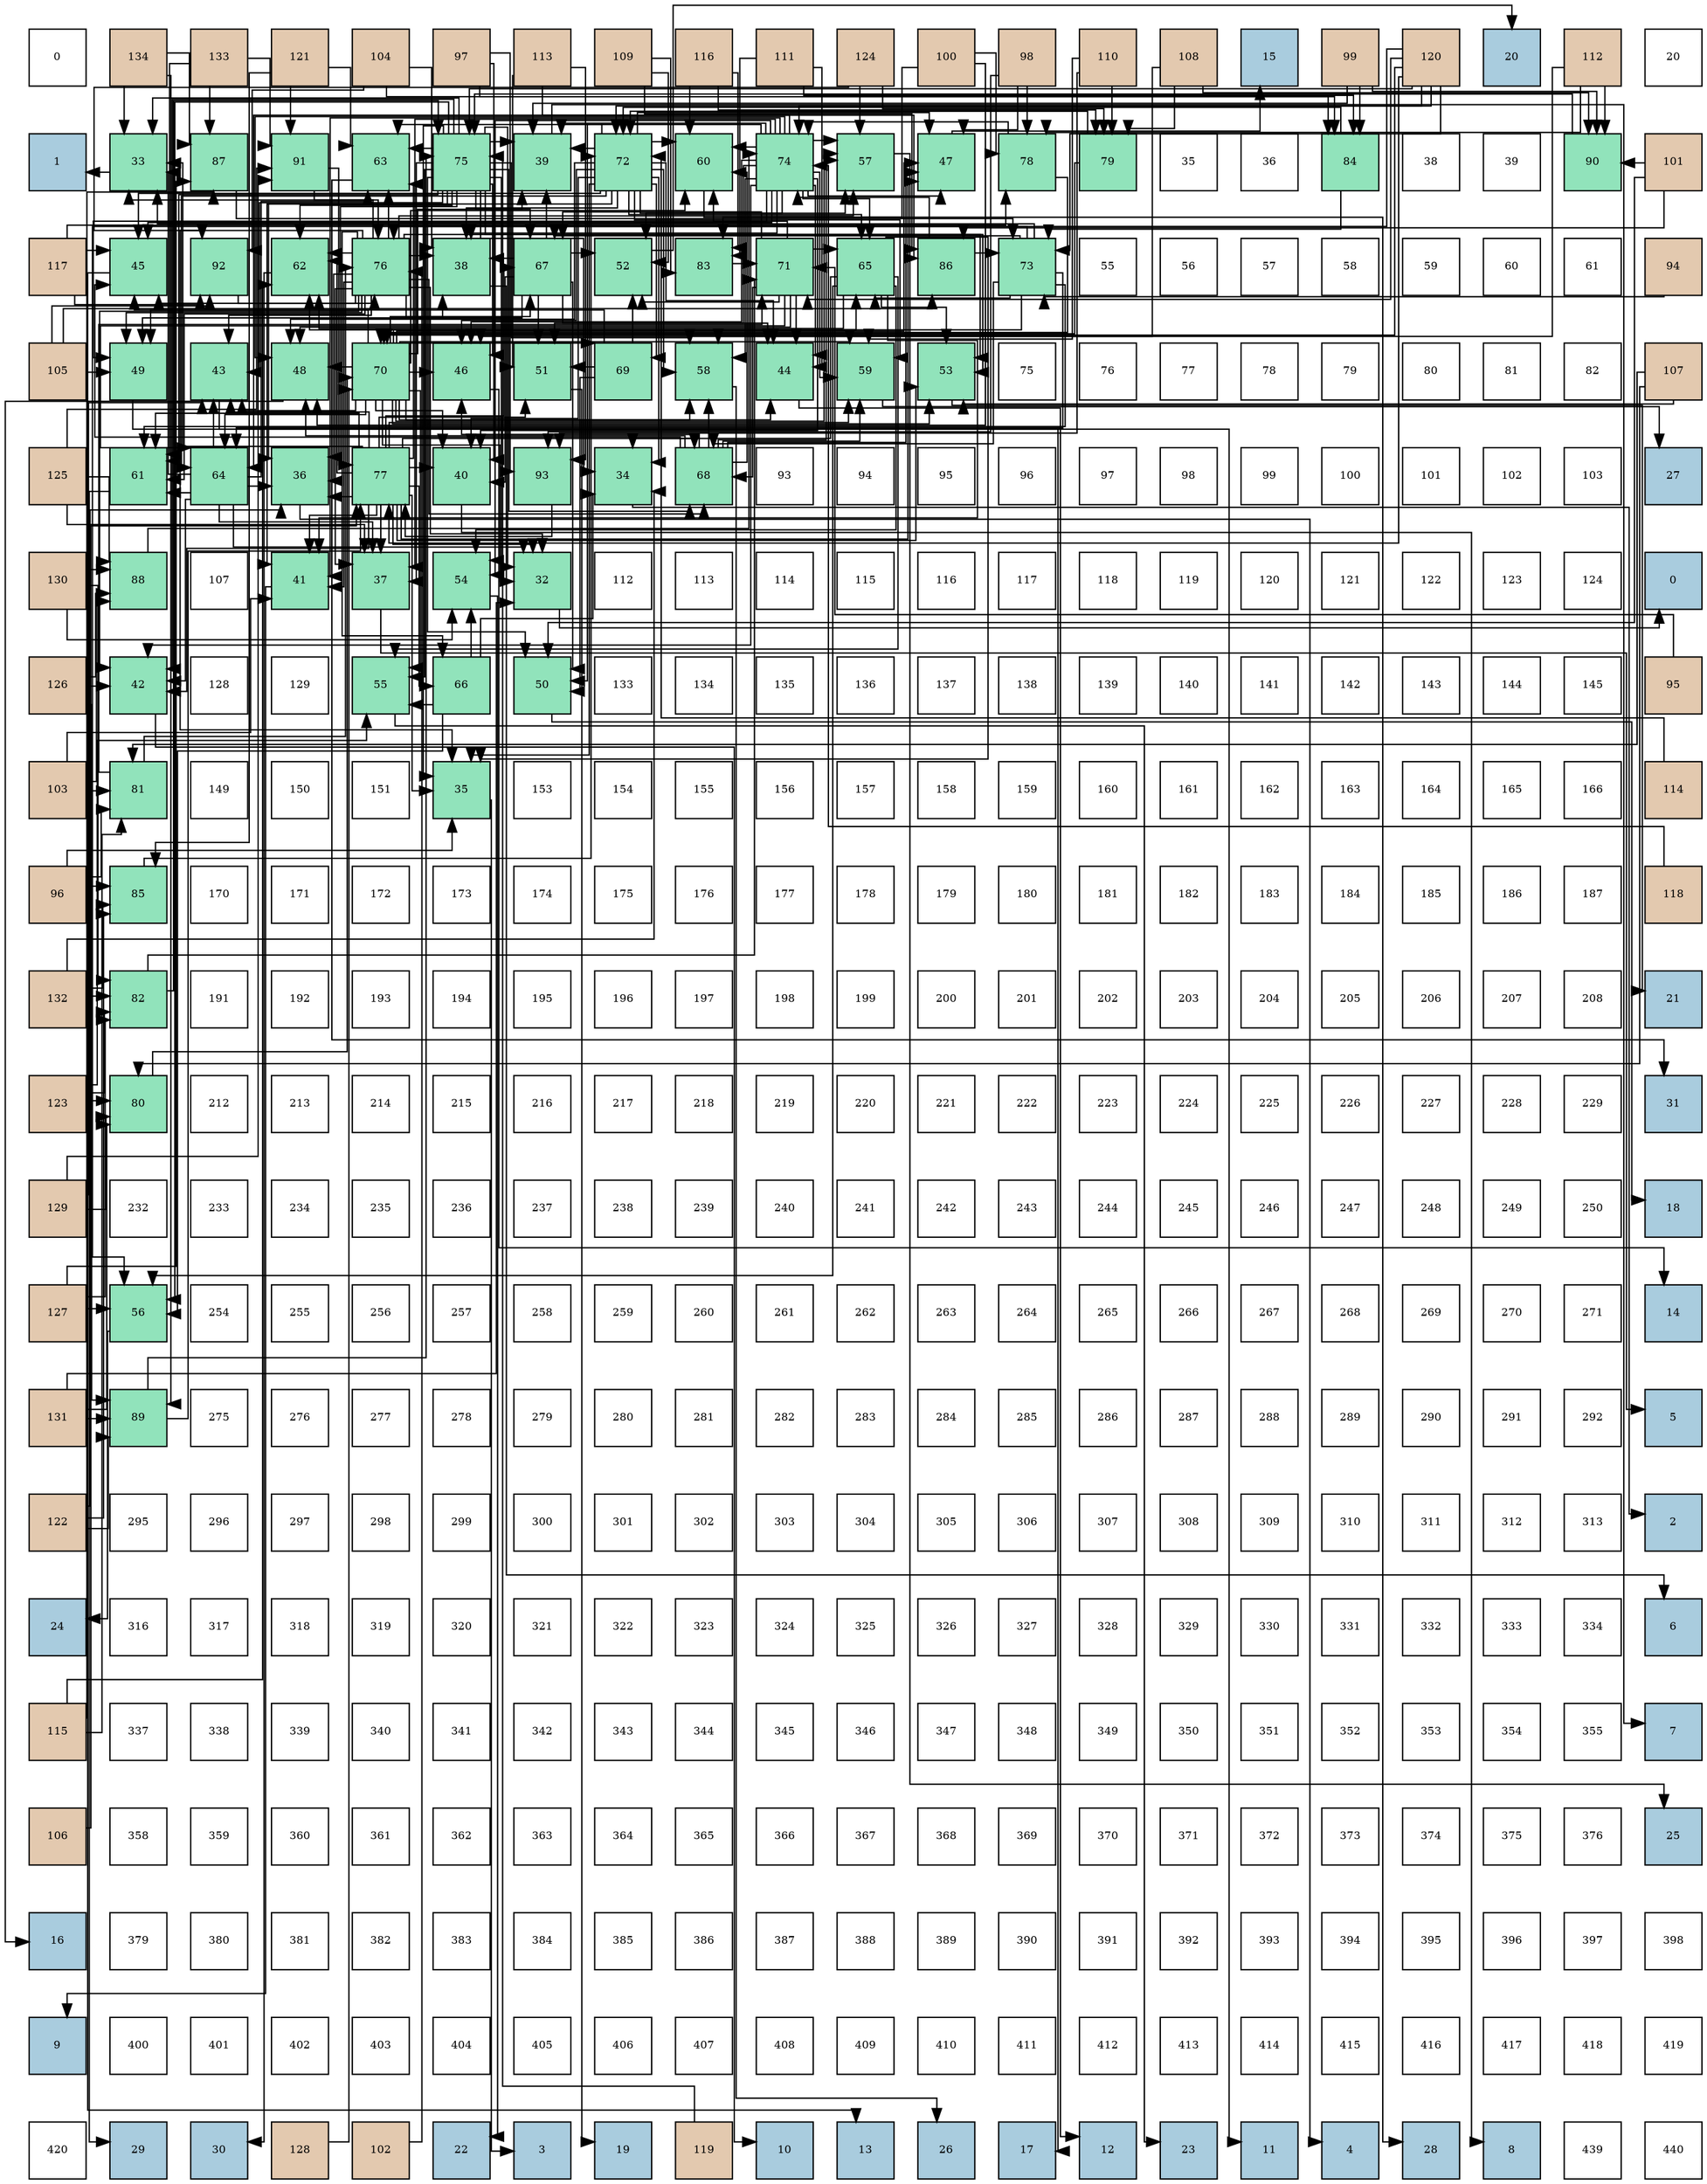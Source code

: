 digraph layout{
 rankdir=TB;
 splines=ortho;
 node [style=filled shape=square fixedsize=true width=0.6];
0[label="0", fontsize=8, fillcolor="#ffffff"];
1[label="134", fontsize=8, fillcolor="#e3c9af"];
2[label="133", fontsize=8, fillcolor="#e3c9af"];
3[label="121", fontsize=8, fillcolor="#e3c9af"];
4[label="104", fontsize=8, fillcolor="#e3c9af"];
5[label="97", fontsize=8, fillcolor="#e3c9af"];
6[label="113", fontsize=8, fillcolor="#e3c9af"];
7[label="109", fontsize=8, fillcolor="#e3c9af"];
8[label="116", fontsize=8, fillcolor="#e3c9af"];
9[label="111", fontsize=8, fillcolor="#e3c9af"];
10[label="124", fontsize=8, fillcolor="#e3c9af"];
11[label="100", fontsize=8, fillcolor="#e3c9af"];
12[label="98", fontsize=8, fillcolor="#e3c9af"];
13[label="110", fontsize=8, fillcolor="#e3c9af"];
14[label="108", fontsize=8, fillcolor="#e3c9af"];
15[label="15", fontsize=8, fillcolor="#a9ccde"];
16[label="99", fontsize=8, fillcolor="#e3c9af"];
17[label="120", fontsize=8, fillcolor="#e3c9af"];
18[label="20", fontsize=8, fillcolor="#a9ccde"];
19[label="112", fontsize=8, fillcolor="#e3c9af"];
20[label="20", fontsize=8, fillcolor="#ffffff"];
21[label="1", fontsize=8, fillcolor="#a9ccde"];
22[label="33", fontsize=8, fillcolor="#91e3bb"];
23[label="87", fontsize=8, fillcolor="#91e3bb"];
24[label="91", fontsize=8, fillcolor="#91e3bb"];
25[label="63", fontsize=8, fillcolor="#91e3bb"];
26[label="75", fontsize=8, fillcolor="#91e3bb"];
27[label="39", fontsize=8, fillcolor="#91e3bb"];
28[label="72", fontsize=8, fillcolor="#91e3bb"];
29[label="60", fontsize=8, fillcolor="#91e3bb"];
30[label="74", fontsize=8, fillcolor="#91e3bb"];
31[label="57", fontsize=8, fillcolor="#91e3bb"];
32[label="47", fontsize=8, fillcolor="#91e3bb"];
33[label="78", fontsize=8, fillcolor="#91e3bb"];
34[label="79", fontsize=8, fillcolor="#91e3bb"];
35[label="35", fontsize=8, fillcolor="#ffffff"];
36[label="36", fontsize=8, fillcolor="#ffffff"];
37[label="84", fontsize=8, fillcolor="#91e3bb"];
38[label="38", fontsize=8, fillcolor="#ffffff"];
39[label="39", fontsize=8, fillcolor="#ffffff"];
40[label="90", fontsize=8, fillcolor="#91e3bb"];
41[label="101", fontsize=8, fillcolor="#e3c9af"];
42[label="117", fontsize=8, fillcolor="#e3c9af"];
43[label="45", fontsize=8, fillcolor="#91e3bb"];
44[label="92", fontsize=8, fillcolor="#91e3bb"];
45[label="62", fontsize=8, fillcolor="#91e3bb"];
46[label="76", fontsize=8, fillcolor="#91e3bb"];
47[label="38", fontsize=8, fillcolor="#91e3bb"];
48[label="67", fontsize=8, fillcolor="#91e3bb"];
49[label="52", fontsize=8, fillcolor="#91e3bb"];
50[label="83", fontsize=8, fillcolor="#91e3bb"];
51[label="71", fontsize=8, fillcolor="#91e3bb"];
52[label="65", fontsize=8, fillcolor="#91e3bb"];
53[label="86", fontsize=8, fillcolor="#91e3bb"];
54[label="73", fontsize=8, fillcolor="#91e3bb"];
55[label="55", fontsize=8, fillcolor="#ffffff"];
56[label="56", fontsize=8, fillcolor="#ffffff"];
57[label="57", fontsize=8, fillcolor="#ffffff"];
58[label="58", fontsize=8, fillcolor="#ffffff"];
59[label="59", fontsize=8, fillcolor="#ffffff"];
60[label="60", fontsize=8, fillcolor="#ffffff"];
61[label="61", fontsize=8, fillcolor="#ffffff"];
62[label="94", fontsize=8, fillcolor="#e3c9af"];
63[label="105", fontsize=8, fillcolor="#e3c9af"];
64[label="49", fontsize=8, fillcolor="#91e3bb"];
65[label="43", fontsize=8, fillcolor="#91e3bb"];
66[label="48", fontsize=8, fillcolor="#91e3bb"];
67[label="70", fontsize=8, fillcolor="#91e3bb"];
68[label="46", fontsize=8, fillcolor="#91e3bb"];
69[label="51", fontsize=8, fillcolor="#91e3bb"];
70[label="69", fontsize=8, fillcolor="#91e3bb"];
71[label="58", fontsize=8, fillcolor="#91e3bb"];
72[label="44", fontsize=8, fillcolor="#91e3bb"];
73[label="59", fontsize=8, fillcolor="#91e3bb"];
74[label="53", fontsize=8, fillcolor="#91e3bb"];
75[label="75", fontsize=8, fillcolor="#ffffff"];
76[label="76", fontsize=8, fillcolor="#ffffff"];
77[label="77", fontsize=8, fillcolor="#ffffff"];
78[label="78", fontsize=8, fillcolor="#ffffff"];
79[label="79", fontsize=8, fillcolor="#ffffff"];
80[label="80", fontsize=8, fillcolor="#ffffff"];
81[label="81", fontsize=8, fillcolor="#ffffff"];
82[label="82", fontsize=8, fillcolor="#ffffff"];
83[label="107", fontsize=8, fillcolor="#e3c9af"];
84[label="125", fontsize=8, fillcolor="#e3c9af"];
85[label="61", fontsize=8, fillcolor="#91e3bb"];
86[label="64", fontsize=8, fillcolor="#91e3bb"];
87[label="36", fontsize=8, fillcolor="#91e3bb"];
88[label="77", fontsize=8, fillcolor="#91e3bb"];
89[label="40", fontsize=8, fillcolor="#91e3bb"];
90[label="93", fontsize=8, fillcolor="#91e3bb"];
91[label="34", fontsize=8, fillcolor="#91e3bb"];
92[label="68", fontsize=8, fillcolor="#91e3bb"];
93[label="93", fontsize=8, fillcolor="#ffffff"];
94[label="94", fontsize=8, fillcolor="#ffffff"];
95[label="95", fontsize=8, fillcolor="#ffffff"];
96[label="96", fontsize=8, fillcolor="#ffffff"];
97[label="97", fontsize=8, fillcolor="#ffffff"];
98[label="98", fontsize=8, fillcolor="#ffffff"];
99[label="99", fontsize=8, fillcolor="#ffffff"];
100[label="100", fontsize=8, fillcolor="#ffffff"];
101[label="101", fontsize=8, fillcolor="#ffffff"];
102[label="102", fontsize=8, fillcolor="#ffffff"];
103[label="103", fontsize=8, fillcolor="#ffffff"];
104[label="27", fontsize=8, fillcolor="#a9ccde"];
105[label="130", fontsize=8, fillcolor="#e3c9af"];
106[label="88", fontsize=8, fillcolor="#91e3bb"];
107[label="107", fontsize=8, fillcolor="#ffffff"];
108[label="41", fontsize=8, fillcolor="#91e3bb"];
109[label="37", fontsize=8, fillcolor="#91e3bb"];
110[label="54", fontsize=8, fillcolor="#91e3bb"];
111[label="32", fontsize=8, fillcolor="#91e3bb"];
112[label="112", fontsize=8, fillcolor="#ffffff"];
113[label="113", fontsize=8, fillcolor="#ffffff"];
114[label="114", fontsize=8, fillcolor="#ffffff"];
115[label="115", fontsize=8, fillcolor="#ffffff"];
116[label="116", fontsize=8, fillcolor="#ffffff"];
117[label="117", fontsize=8, fillcolor="#ffffff"];
118[label="118", fontsize=8, fillcolor="#ffffff"];
119[label="119", fontsize=8, fillcolor="#ffffff"];
120[label="120", fontsize=8, fillcolor="#ffffff"];
121[label="121", fontsize=8, fillcolor="#ffffff"];
122[label="122", fontsize=8, fillcolor="#ffffff"];
123[label="123", fontsize=8, fillcolor="#ffffff"];
124[label="124", fontsize=8, fillcolor="#ffffff"];
125[label="0", fontsize=8, fillcolor="#a9ccde"];
126[label="126", fontsize=8, fillcolor="#e3c9af"];
127[label="42", fontsize=8, fillcolor="#91e3bb"];
128[label="128", fontsize=8, fillcolor="#ffffff"];
129[label="129", fontsize=8, fillcolor="#ffffff"];
130[label="55", fontsize=8, fillcolor="#91e3bb"];
131[label="66", fontsize=8, fillcolor="#91e3bb"];
132[label="50", fontsize=8, fillcolor="#91e3bb"];
133[label="133", fontsize=8, fillcolor="#ffffff"];
134[label="134", fontsize=8, fillcolor="#ffffff"];
135[label="135", fontsize=8, fillcolor="#ffffff"];
136[label="136", fontsize=8, fillcolor="#ffffff"];
137[label="137", fontsize=8, fillcolor="#ffffff"];
138[label="138", fontsize=8, fillcolor="#ffffff"];
139[label="139", fontsize=8, fillcolor="#ffffff"];
140[label="140", fontsize=8, fillcolor="#ffffff"];
141[label="141", fontsize=8, fillcolor="#ffffff"];
142[label="142", fontsize=8, fillcolor="#ffffff"];
143[label="143", fontsize=8, fillcolor="#ffffff"];
144[label="144", fontsize=8, fillcolor="#ffffff"];
145[label="145", fontsize=8, fillcolor="#ffffff"];
146[label="95", fontsize=8, fillcolor="#e3c9af"];
147[label="103", fontsize=8, fillcolor="#e3c9af"];
148[label="81", fontsize=8, fillcolor="#91e3bb"];
149[label="149", fontsize=8, fillcolor="#ffffff"];
150[label="150", fontsize=8, fillcolor="#ffffff"];
151[label="151", fontsize=8, fillcolor="#ffffff"];
152[label="35", fontsize=8, fillcolor="#91e3bb"];
153[label="153", fontsize=8, fillcolor="#ffffff"];
154[label="154", fontsize=8, fillcolor="#ffffff"];
155[label="155", fontsize=8, fillcolor="#ffffff"];
156[label="156", fontsize=8, fillcolor="#ffffff"];
157[label="157", fontsize=8, fillcolor="#ffffff"];
158[label="158", fontsize=8, fillcolor="#ffffff"];
159[label="159", fontsize=8, fillcolor="#ffffff"];
160[label="160", fontsize=8, fillcolor="#ffffff"];
161[label="161", fontsize=8, fillcolor="#ffffff"];
162[label="162", fontsize=8, fillcolor="#ffffff"];
163[label="163", fontsize=8, fillcolor="#ffffff"];
164[label="164", fontsize=8, fillcolor="#ffffff"];
165[label="165", fontsize=8, fillcolor="#ffffff"];
166[label="166", fontsize=8, fillcolor="#ffffff"];
167[label="114", fontsize=8, fillcolor="#e3c9af"];
168[label="96", fontsize=8, fillcolor="#e3c9af"];
169[label="85", fontsize=8, fillcolor="#91e3bb"];
170[label="170", fontsize=8, fillcolor="#ffffff"];
171[label="171", fontsize=8, fillcolor="#ffffff"];
172[label="172", fontsize=8, fillcolor="#ffffff"];
173[label="173", fontsize=8, fillcolor="#ffffff"];
174[label="174", fontsize=8, fillcolor="#ffffff"];
175[label="175", fontsize=8, fillcolor="#ffffff"];
176[label="176", fontsize=8, fillcolor="#ffffff"];
177[label="177", fontsize=8, fillcolor="#ffffff"];
178[label="178", fontsize=8, fillcolor="#ffffff"];
179[label="179", fontsize=8, fillcolor="#ffffff"];
180[label="180", fontsize=8, fillcolor="#ffffff"];
181[label="181", fontsize=8, fillcolor="#ffffff"];
182[label="182", fontsize=8, fillcolor="#ffffff"];
183[label="183", fontsize=8, fillcolor="#ffffff"];
184[label="184", fontsize=8, fillcolor="#ffffff"];
185[label="185", fontsize=8, fillcolor="#ffffff"];
186[label="186", fontsize=8, fillcolor="#ffffff"];
187[label="187", fontsize=8, fillcolor="#ffffff"];
188[label="118", fontsize=8, fillcolor="#e3c9af"];
189[label="132", fontsize=8, fillcolor="#e3c9af"];
190[label="82", fontsize=8, fillcolor="#91e3bb"];
191[label="191", fontsize=8, fillcolor="#ffffff"];
192[label="192", fontsize=8, fillcolor="#ffffff"];
193[label="193", fontsize=8, fillcolor="#ffffff"];
194[label="194", fontsize=8, fillcolor="#ffffff"];
195[label="195", fontsize=8, fillcolor="#ffffff"];
196[label="196", fontsize=8, fillcolor="#ffffff"];
197[label="197", fontsize=8, fillcolor="#ffffff"];
198[label="198", fontsize=8, fillcolor="#ffffff"];
199[label="199", fontsize=8, fillcolor="#ffffff"];
200[label="200", fontsize=8, fillcolor="#ffffff"];
201[label="201", fontsize=8, fillcolor="#ffffff"];
202[label="202", fontsize=8, fillcolor="#ffffff"];
203[label="203", fontsize=8, fillcolor="#ffffff"];
204[label="204", fontsize=8, fillcolor="#ffffff"];
205[label="205", fontsize=8, fillcolor="#ffffff"];
206[label="206", fontsize=8, fillcolor="#ffffff"];
207[label="207", fontsize=8, fillcolor="#ffffff"];
208[label="208", fontsize=8, fillcolor="#ffffff"];
209[label="21", fontsize=8, fillcolor="#a9ccde"];
210[label="123", fontsize=8, fillcolor="#e3c9af"];
211[label="80", fontsize=8, fillcolor="#91e3bb"];
212[label="212", fontsize=8, fillcolor="#ffffff"];
213[label="213", fontsize=8, fillcolor="#ffffff"];
214[label="214", fontsize=8, fillcolor="#ffffff"];
215[label="215", fontsize=8, fillcolor="#ffffff"];
216[label="216", fontsize=8, fillcolor="#ffffff"];
217[label="217", fontsize=8, fillcolor="#ffffff"];
218[label="218", fontsize=8, fillcolor="#ffffff"];
219[label="219", fontsize=8, fillcolor="#ffffff"];
220[label="220", fontsize=8, fillcolor="#ffffff"];
221[label="221", fontsize=8, fillcolor="#ffffff"];
222[label="222", fontsize=8, fillcolor="#ffffff"];
223[label="223", fontsize=8, fillcolor="#ffffff"];
224[label="224", fontsize=8, fillcolor="#ffffff"];
225[label="225", fontsize=8, fillcolor="#ffffff"];
226[label="226", fontsize=8, fillcolor="#ffffff"];
227[label="227", fontsize=8, fillcolor="#ffffff"];
228[label="228", fontsize=8, fillcolor="#ffffff"];
229[label="229", fontsize=8, fillcolor="#ffffff"];
230[label="31", fontsize=8, fillcolor="#a9ccde"];
231[label="129", fontsize=8, fillcolor="#e3c9af"];
232[label="232", fontsize=8, fillcolor="#ffffff"];
233[label="233", fontsize=8, fillcolor="#ffffff"];
234[label="234", fontsize=8, fillcolor="#ffffff"];
235[label="235", fontsize=8, fillcolor="#ffffff"];
236[label="236", fontsize=8, fillcolor="#ffffff"];
237[label="237", fontsize=8, fillcolor="#ffffff"];
238[label="238", fontsize=8, fillcolor="#ffffff"];
239[label="239", fontsize=8, fillcolor="#ffffff"];
240[label="240", fontsize=8, fillcolor="#ffffff"];
241[label="241", fontsize=8, fillcolor="#ffffff"];
242[label="242", fontsize=8, fillcolor="#ffffff"];
243[label="243", fontsize=8, fillcolor="#ffffff"];
244[label="244", fontsize=8, fillcolor="#ffffff"];
245[label="245", fontsize=8, fillcolor="#ffffff"];
246[label="246", fontsize=8, fillcolor="#ffffff"];
247[label="247", fontsize=8, fillcolor="#ffffff"];
248[label="248", fontsize=8, fillcolor="#ffffff"];
249[label="249", fontsize=8, fillcolor="#ffffff"];
250[label="250", fontsize=8, fillcolor="#ffffff"];
251[label="18", fontsize=8, fillcolor="#a9ccde"];
252[label="127", fontsize=8, fillcolor="#e3c9af"];
253[label="56", fontsize=8, fillcolor="#91e3bb"];
254[label="254", fontsize=8, fillcolor="#ffffff"];
255[label="255", fontsize=8, fillcolor="#ffffff"];
256[label="256", fontsize=8, fillcolor="#ffffff"];
257[label="257", fontsize=8, fillcolor="#ffffff"];
258[label="258", fontsize=8, fillcolor="#ffffff"];
259[label="259", fontsize=8, fillcolor="#ffffff"];
260[label="260", fontsize=8, fillcolor="#ffffff"];
261[label="261", fontsize=8, fillcolor="#ffffff"];
262[label="262", fontsize=8, fillcolor="#ffffff"];
263[label="263", fontsize=8, fillcolor="#ffffff"];
264[label="264", fontsize=8, fillcolor="#ffffff"];
265[label="265", fontsize=8, fillcolor="#ffffff"];
266[label="266", fontsize=8, fillcolor="#ffffff"];
267[label="267", fontsize=8, fillcolor="#ffffff"];
268[label="268", fontsize=8, fillcolor="#ffffff"];
269[label="269", fontsize=8, fillcolor="#ffffff"];
270[label="270", fontsize=8, fillcolor="#ffffff"];
271[label="271", fontsize=8, fillcolor="#ffffff"];
272[label="14", fontsize=8, fillcolor="#a9ccde"];
273[label="131", fontsize=8, fillcolor="#e3c9af"];
274[label="89", fontsize=8, fillcolor="#91e3bb"];
275[label="275", fontsize=8, fillcolor="#ffffff"];
276[label="276", fontsize=8, fillcolor="#ffffff"];
277[label="277", fontsize=8, fillcolor="#ffffff"];
278[label="278", fontsize=8, fillcolor="#ffffff"];
279[label="279", fontsize=8, fillcolor="#ffffff"];
280[label="280", fontsize=8, fillcolor="#ffffff"];
281[label="281", fontsize=8, fillcolor="#ffffff"];
282[label="282", fontsize=8, fillcolor="#ffffff"];
283[label="283", fontsize=8, fillcolor="#ffffff"];
284[label="284", fontsize=8, fillcolor="#ffffff"];
285[label="285", fontsize=8, fillcolor="#ffffff"];
286[label="286", fontsize=8, fillcolor="#ffffff"];
287[label="287", fontsize=8, fillcolor="#ffffff"];
288[label="288", fontsize=8, fillcolor="#ffffff"];
289[label="289", fontsize=8, fillcolor="#ffffff"];
290[label="290", fontsize=8, fillcolor="#ffffff"];
291[label="291", fontsize=8, fillcolor="#ffffff"];
292[label="292", fontsize=8, fillcolor="#ffffff"];
293[label="5", fontsize=8, fillcolor="#a9ccde"];
294[label="122", fontsize=8, fillcolor="#e3c9af"];
295[label="295", fontsize=8, fillcolor="#ffffff"];
296[label="296", fontsize=8, fillcolor="#ffffff"];
297[label="297", fontsize=8, fillcolor="#ffffff"];
298[label="298", fontsize=8, fillcolor="#ffffff"];
299[label="299", fontsize=8, fillcolor="#ffffff"];
300[label="300", fontsize=8, fillcolor="#ffffff"];
301[label="301", fontsize=8, fillcolor="#ffffff"];
302[label="302", fontsize=8, fillcolor="#ffffff"];
303[label="303", fontsize=8, fillcolor="#ffffff"];
304[label="304", fontsize=8, fillcolor="#ffffff"];
305[label="305", fontsize=8, fillcolor="#ffffff"];
306[label="306", fontsize=8, fillcolor="#ffffff"];
307[label="307", fontsize=8, fillcolor="#ffffff"];
308[label="308", fontsize=8, fillcolor="#ffffff"];
309[label="309", fontsize=8, fillcolor="#ffffff"];
310[label="310", fontsize=8, fillcolor="#ffffff"];
311[label="311", fontsize=8, fillcolor="#ffffff"];
312[label="312", fontsize=8, fillcolor="#ffffff"];
313[label="313", fontsize=8, fillcolor="#ffffff"];
314[label="2", fontsize=8, fillcolor="#a9ccde"];
315[label="24", fontsize=8, fillcolor="#a9ccde"];
316[label="316", fontsize=8, fillcolor="#ffffff"];
317[label="317", fontsize=8, fillcolor="#ffffff"];
318[label="318", fontsize=8, fillcolor="#ffffff"];
319[label="319", fontsize=8, fillcolor="#ffffff"];
320[label="320", fontsize=8, fillcolor="#ffffff"];
321[label="321", fontsize=8, fillcolor="#ffffff"];
322[label="322", fontsize=8, fillcolor="#ffffff"];
323[label="323", fontsize=8, fillcolor="#ffffff"];
324[label="324", fontsize=8, fillcolor="#ffffff"];
325[label="325", fontsize=8, fillcolor="#ffffff"];
326[label="326", fontsize=8, fillcolor="#ffffff"];
327[label="327", fontsize=8, fillcolor="#ffffff"];
328[label="328", fontsize=8, fillcolor="#ffffff"];
329[label="329", fontsize=8, fillcolor="#ffffff"];
330[label="330", fontsize=8, fillcolor="#ffffff"];
331[label="331", fontsize=8, fillcolor="#ffffff"];
332[label="332", fontsize=8, fillcolor="#ffffff"];
333[label="333", fontsize=8, fillcolor="#ffffff"];
334[label="334", fontsize=8, fillcolor="#ffffff"];
335[label="6", fontsize=8, fillcolor="#a9ccde"];
336[label="115", fontsize=8, fillcolor="#e3c9af"];
337[label="337", fontsize=8, fillcolor="#ffffff"];
338[label="338", fontsize=8, fillcolor="#ffffff"];
339[label="339", fontsize=8, fillcolor="#ffffff"];
340[label="340", fontsize=8, fillcolor="#ffffff"];
341[label="341", fontsize=8, fillcolor="#ffffff"];
342[label="342", fontsize=8, fillcolor="#ffffff"];
343[label="343", fontsize=8, fillcolor="#ffffff"];
344[label="344", fontsize=8, fillcolor="#ffffff"];
345[label="345", fontsize=8, fillcolor="#ffffff"];
346[label="346", fontsize=8, fillcolor="#ffffff"];
347[label="347", fontsize=8, fillcolor="#ffffff"];
348[label="348", fontsize=8, fillcolor="#ffffff"];
349[label="349", fontsize=8, fillcolor="#ffffff"];
350[label="350", fontsize=8, fillcolor="#ffffff"];
351[label="351", fontsize=8, fillcolor="#ffffff"];
352[label="352", fontsize=8, fillcolor="#ffffff"];
353[label="353", fontsize=8, fillcolor="#ffffff"];
354[label="354", fontsize=8, fillcolor="#ffffff"];
355[label="355", fontsize=8, fillcolor="#ffffff"];
356[label="7", fontsize=8, fillcolor="#a9ccde"];
357[label="106", fontsize=8, fillcolor="#e3c9af"];
358[label="358", fontsize=8, fillcolor="#ffffff"];
359[label="359", fontsize=8, fillcolor="#ffffff"];
360[label="360", fontsize=8, fillcolor="#ffffff"];
361[label="361", fontsize=8, fillcolor="#ffffff"];
362[label="362", fontsize=8, fillcolor="#ffffff"];
363[label="363", fontsize=8, fillcolor="#ffffff"];
364[label="364", fontsize=8, fillcolor="#ffffff"];
365[label="365", fontsize=8, fillcolor="#ffffff"];
366[label="366", fontsize=8, fillcolor="#ffffff"];
367[label="367", fontsize=8, fillcolor="#ffffff"];
368[label="368", fontsize=8, fillcolor="#ffffff"];
369[label="369", fontsize=8, fillcolor="#ffffff"];
370[label="370", fontsize=8, fillcolor="#ffffff"];
371[label="371", fontsize=8, fillcolor="#ffffff"];
372[label="372", fontsize=8, fillcolor="#ffffff"];
373[label="373", fontsize=8, fillcolor="#ffffff"];
374[label="374", fontsize=8, fillcolor="#ffffff"];
375[label="375", fontsize=8, fillcolor="#ffffff"];
376[label="376", fontsize=8, fillcolor="#ffffff"];
377[label="25", fontsize=8, fillcolor="#a9ccde"];
378[label="16", fontsize=8, fillcolor="#a9ccde"];
379[label="379", fontsize=8, fillcolor="#ffffff"];
380[label="380", fontsize=8, fillcolor="#ffffff"];
381[label="381", fontsize=8, fillcolor="#ffffff"];
382[label="382", fontsize=8, fillcolor="#ffffff"];
383[label="383", fontsize=8, fillcolor="#ffffff"];
384[label="384", fontsize=8, fillcolor="#ffffff"];
385[label="385", fontsize=8, fillcolor="#ffffff"];
386[label="386", fontsize=8, fillcolor="#ffffff"];
387[label="387", fontsize=8, fillcolor="#ffffff"];
388[label="388", fontsize=8, fillcolor="#ffffff"];
389[label="389", fontsize=8, fillcolor="#ffffff"];
390[label="390", fontsize=8, fillcolor="#ffffff"];
391[label="391", fontsize=8, fillcolor="#ffffff"];
392[label="392", fontsize=8, fillcolor="#ffffff"];
393[label="393", fontsize=8, fillcolor="#ffffff"];
394[label="394", fontsize=8, fillcolor="#ffffff"];
395[label="395", fontsize=8, fillcolor="#ffffff"];
396[label="396", fontsize=8, fillcolor="#ffffff"];
397[label="397", fontsize=8, fillcolor="#ffffff"];
398[label="398", fontsize=8, fillcolor="#ffffff"];
399[label="9", fontsize=8, fillcolor="#a9ccde"];
400[label="400", fontsize=8, fillcolor="#ffffff"];
401[label="401", fontsize=8, fillcolor="#ffffff"];
402[label="402", fontsize=8, fillcolor="#ffffff"];
403[label="403", fontsize=8, fillcolor="#ffffff"];
404[label="404", fontsize=8, fillcolor="#ffffff"];
405[label="405", fontsize=8, fillcolor="#ffffff"];
406[label="406", fontsize=8, fillcolor="#ffffff"];
407[label="407", fontsize=8, fillcolor="#ffffff"];
408[label="408", fontsize=8, fillcolor="#ffffff"];
409[label="409", fontsize=8, fillcolor="#ffffff"];
410[label="410", fontsize=8, fillcolor="#ffffff"];
411[label="411", fontsize=8, fillcolor="#ffffff"];
412[label="412", fontsize=8, fillcolor="#ffffff"];
413[label="413", fontsize=8, fillcolor="#ffffff"];
414[label="414", fontsize=8, fillcolor="#ffffff"];
415[label="415", fontsize=8, fillcolor="#ffffff"];
416[label="416", fontsize=8, fillcolor="#ffffff"];
417[label="417", fontsize=8, fillcolor="#ffffff"];
418[label="418", fontsize=8, fillcolor="#ffffff"];
419[label="419", fontsize=8, fillcolor="#ffffff"];
420[label="420", fontsize=8, fillcolor="#ffffff"];
421[label="29", fontsize=8, fillcolor="#a9ccde"];
422[label="30", fontsize=8, fillcolor="#a9ccde"];
423[label="128", fontsize=8, fillcolor="#e3c9af"];
424[label="102", fontsize=8, fillcolor="#e3c9af"];
425[label="22", fontsize=8, fillcolor="#a9ccde"];
426[label="3", fontsize=8, fillcolor="#a9ccde"];
427[label="19", fontsize=8, fillcolor="#a9ccde"];
428[label="119", fontsize=8, fillcolor="#e3c9af"];
429[label="10", fontsize=8, fillcolor="#a9ccde"];
430[label="13", fontsize=8, fillcolor="#a9ccde"];
431[label="26", fontsize=8, fillcolor="#a9ccde"];
432[label="17", fontsize=8, fillcolor="#a9ccde"];
433[label="12", fontsize=8, fillcolor="#a9ccde"];
434[label="23", fontsize=8, fillcolor="#a9ccde"];
435[label="11", fontsize=8, fillcolor="#a9ccde"];
436[label="4", fontsize=8, fillcolor="#a9ccde"];
437[label="28", fontsize=8, fillcolor="#a9ccde"];
438[label="8", fontsize=8, fillcolor="#a9ccde"];
439[label="439", fontsize=8, fillcolor="#ffffff"];
440[label="440", fontsize=8, fillcolor="#ffffff"];
edge [constraint=false, style=vis];111 -> 125;
22 -> 21;
91 -> 314;
152 -> 426;
87 -> 436;
109 -> 293;
47 -> 335;
27 -> 356;
89 -> 438;
108 -> 399;
127 -> 429;
65 -> 435;
72 -> 433;
43 -> 430;
68 -> 272;
32 -> 15;
66 -> 378;
64 -> 432;
132 -> 251;
69 -> 427;
49 -> 18;
74 -> 209;
110 -> 425;
130 -> 434;
253 -> 315;
31 -> 377;
71 -> 431;
73 -> 104;
29 -> 437;
85 -> 421;
45 -> 422;
25 -> 230;
86 -> 111;
86 -> 22;
86 -> 87;
86 -> 109;
86 -> 127;
86 -> 65;
86 -> 85;
86 -> 25;
52 -> 91;
52 -> 152;
52 -> 108;
52 -> 74;
52 -> 110;
52 -> 130;
52 -> 253;
52 -> 45;
131 -> 91;
131 -> 110;
131 -> 130;
131 -> 253;
48 -> 47;
48 -> 27;
48 -> 89;
48 -> 72;
48 -> 64;
48 -> 132;
48 -> 69;
48 -> 49;
92 -> 43;
92 -> 68;
92 -> 32;
92 -> 66;
92 -> 31;
92 -> 71;
92 -> 73;
92 -> 29;
70 -> 64;
70 -> 132;
70 -> 69;
70 -> 49;
67 -> 111;
67 -> 47;
67 -> 27;
67 -> 89;
67 -> 65;
67 -> 72;
67 -> 43;
67 -> 68;
67 -> 32;
67 -> 66;
67 -> 74;
67 -> 130;
67 -> 31;
67 -> 71;
67 -> 73;
67 -> 29;
67 -> 86;
67 -> 52;
67 -> 70;
51 -> 72;
51 -> 66;
51 -> 49;
51 -> 29;
51 -> 86;
51 -> 52;
51 -> 48;
51 -> 92;
28 -> 91;
28 -> 152;
28 -> 87;
28 -> 47;
28 -> 27;
28 -> 89;
28 -> 72;
28 -> 43;
28 -> 68;
28 -> 32;
28 -> 66;
28 -> 31;
28 -> 71;
28 -> 73;
28 -> 29;
28 -> 25;
28 -> 86;
28 -> 52;
28 -> 70;
54 -> 22;
54 -> 253;
54 -> 85;
54 -> 45;
54 -> 86;
54 -> 52;
54 -> 48;
54 -> 92;
30 -> 109;
30 -> 47;
30 -> 27;
30 -> 89;
30 -> 108;
30 -> 127;
30 -> 72;
30 -> 43;
30 -> 68;
30 -> 32;
30 -> 66;
30 -> 64;
30 -> 132;
30 -> 69;
30 -> 49;
30 -> 110;
30 -> 31;
30 -> 71;
30 -> 73;
30 -> 29;
30 -> 86;
30 -> 52;
26 -> 111;
26 -> 22;
26 -> 91;
26 -> 152;
26 -> 87;
26 -> 109;
26 -> 27;
26 -> 108;
26 -> 127;
26 -> 65;
26 -> 68;
26 -> 132;
26 -> 74;
26 -> 110;
26 -> 130;
26 -> 253;
26 -> 71;
26 -> 85;
26 -> 45;
26 -> 25;
26 -> 48;
26 -> 92;
46 -> 111;
46 -> 22;
46 -> 152;
46 -> 87;
46 -> 109;
46 -> 47;
46 -> 108;
46 -> 127;
46 -> 65;
46 -> 43;
46 -> 64;
46 -> 74;
46 -> 31;
46 -> 85;
46 -> 45;
46 -> 25;
46 -> 131;
46 -> 48;
46 -> 92;
88 -> 111;
88 -> 22;
88 -> 152;
88 -> 87;
88 -> 109;
88 -> 89;
88 -> 108;
88 -> 127;
88 -> 65;
88 -> 32;
88 -> 69;
88 -> 74;
88 -> 73;
88 -> 85;
88 -> 45;
88 -> 25;
88 -> 131;
88 -> 48;
88 -> 92;
33 -> 67;
33 -> 30;
34 -> 67;
34 -> 28;
211 -> 67;
148 -> 51;
148 -> 46;
190 -> 51;
190 -> 26;
50 -> 51;
37 -> 28;
37 -> 54;
169 -> 28;
53 -> 54;
53 -> 30;
23 -> 54;
106 -> 30;
274 -> 26;
274 -> 88;
40 -> 26;
24 -> 46;
24 -> 88;
44 -> 46;
90 -> 88;
62 -> 54;
146 -> 51;
168 -> 152;
168 -> 148;
168 -> 169;
5 -> 89;
5 -> 37;
5 -> 90;
12 -> 32;
12 -> 33;
12 -> 90;
16 -> 27;
16 -> 37;
16 -> 40;
11 -> 66;
11 -> 33;
11 -> 50;
41 -> 132;
41 -> 53;
41 -> 40;
424 -> 46;
147 -> 108;
147 -> 148;
147 -> 106;
4 -> 47;
4 -> 37;
4 -> 44;
63 -> 64;
63 -> 53;
63 -> 44;
357 -> 88;
83 -> 74;
83 -> 211;
83 -> 148;
14 -> 71;
14 -> 34;
14 -> 40;
7 -> 49;
7 -> 50;
7 -> 53;
13 -> 73;
13 -> 34;
13 -> 90;
9 -> 72;
9 -> 50;
9 -> 37;
19 -> 68;
19 -> 33;
19 -> 40;
6 -> 69;
6 -> 53;
6 -> 90;
167 -> 28;
336 -> 45;
336 -> 148;
336 -> 23;
8 -> 29;
8 -> 34;
8 -> 50;
42 -> 43;
42 -> 33;
42 -> 44;
188 -> 30;
428 -> 26;
17 -> 67;
17 -> 51;
17 -> 28;
17 -> 54;
17 -> 30;
17 -> 26;
17 -> 46;
17 -> 88;
3 -> 25;
3 -> 169;
3 -> 24;
294 -> 87;
294 -> 169;
294 -> 274;
210 -> 130;
210 -> 211;
210 -> 190;
10 -> 31;
10 -> 34;
10 -> 44;
84 -> 109;
84 -> 106;
84 -> 24;
126 -> 127;
126 -> 106;
126 -> 274;
252 -> 253;
252 -> 190;
252 -> 23;
423 -> 67;
231 -> 65;
231 -> 211;
231 -> 24;
105 -> 110;
105 -> 190;
105 -> 106;
273 -> 111;
273 -> 211;
273 -> 274;
189 -> 91;
189 -> 190;
189 -> 169;
2 -> 85;
2 -> 23;
2 -> 24;
1 -> 22;
1 -> 23;
1 -> 274;
edge [constraint=true, style=invis];
0 -> 21 -> 42 -> 63 -> 84 -> 105 -> 126 -> 147 -> 168 -> 189 -> 210 -> 231 -> 252 -> 273 -> 294 -> 315 -> 336 -> 357 -> 378 -> 399 -> 420;
1 -> 22 -> 43 -> 64 -> 85 -> 106 -> 127 -> 148 -> 169 -> 190 -> 211 -> 232 -> 253 -> 274 -> 295 -> 316 -> 337 -> 358 -> 379 -> 400 -> 421;
2 -> 23 -> 44 -> 65 -> 86 -> 107 -> 128 -> 149 -> 170 -> 191 -> 212 -> 233 -> 254 -> 275 -> 296 -> 317 -> 338 -> 359 -> 380 -> 401 -> 422;
3 -> 24 -> 45 -> 66 -> 87 -> 108 -> 129 -> 150 -> 171 -> 192 -> 213 -> 234 -> 255 -> 276 -> 297 -> 318 -> 339 -> 360 -> 381 -> 402 -> 423;
4 -> 25 -> 46 -> 67 -> 88 -> 109 -> 130 -> 151 -> 172 -> 193 -> 214 -> 235 -> 256 -> 277 -> 298 -> 319 -> 340 -> 361 -> 382 -> 403 -> 424;
5 -> 26 -> 47 -> 68 -> 89 -> 110 -> 131 -> 152 -> 173 -> 194 -> 215 -> 236 -> 257 -> 278 -> 299 -> 320 -> 341 -> 362 -> 383 -> 404 -> 425;
6 -> 27 -> 48 -> 69 -> 90 -> 111 -> 132 -> 153 -> 174 -> 195 -> 216 -> 237 -> 258 -> 279 -> 300 -> 321 -> 342 -> 363 -> 384 -> 405 -> 426;
7 -> 28 -> 49 -> 70 -> 91 -> 112 -> 133 -> 154 -> 175 -> 196 -> 217 -> 238 -> 259 -> 280 -> 301 -> 322 -> 343 -> 364 -> 385 -> 406 -> 427;
8 -> 29 -> 50 -> 71 -> 92 -> 113 -> 134 -> 155 -> 176 -> 197 -> 218 -> 239 -> 260 -> 281 -> 302 -> 323 -> 344 -> 365 -> 386 -> 407 -> 428;
9 -> 30 -> 51 -> 72 -> 93 -> 114 -> 135 -> 156 -> 177 -> 198 -> 219 -> 240 -> 261 -> 282 -> 303 -> 324 -> 345 -> 366 -> 387 -> 408 -> 429;
10 -> 31 -> 52 -> 73 -> 94 -> 115 -> 136 -> 157 -> 178 -> 199 -> 220 -> 241 -> 262 -> 283 -> 304 -> 325 -> 346 -> 367 -> 388 -> 409 -> 430;
11 -> 32 -> 53 -> 74 -> 95 -> 116 -> 137 -> 158 -> 179 -> 200 -> 221 -> 242 -> 263 -> 284 -> 305 -> 326 -> 347 -> 368 -> 389 -> 410 -> 431;
12 -> 33 -> 54 -> 75 -> 96 -> 117 -> 138 -> 159 -> 180 -> 201 -> 222 -> 243 -> 264 -> 285 -> 306 -> 327 -> 348 -> 369 -> 390 -> 411 -> 432;
13 -> 34 -> 55 -> 76 -> 97 -> 118 -> 139 -> 160 -> 181 -> 202 -> 223 -> 244 -> 265 -> 286 -> 307 -> 328 -> 349 -> 370 -> 391 -> 412 -> 433;
14 -> 35 -> 56 -> 77 -> 98 -> 119 -> 140 -> 161 -> 182 -> 203 -> 224 -> 245 -> 266 -> 287 -> 308 -> 329 -> 350 -> 371 -> 392 -> 413 -> 434;
15 -> 36 -> 57 -> 78 -> 99 -> 120 -> 141 -> 162 -> 183 -> 204 -> 225 -> 246 -> 267 -> 288 -> 309 -> 330 -> 351 -> 372 -> 393 -> 414 -> 435;
16 -> 37 -> 58 -> 79 -> 100 -> 121 -> 142 -> 163 -> 184 -> 205 -> 226 -> 247 -> 268 -> 289 -> 310 -> 331 -> 352 -> 373 -> 394 -> 415 -> 436;
17 -> 38 -> 59 -> 80 -> 101 -> 122 -> 143 -> 164 -> 185 -> 206 -> 227 -> 248 -> 269 -> 290 -> 311 -> 332 -> 353 -> 374 -> 395 -> 416 -> 437;
18 -> 39 -> 60 -> 81 -> 102 -> 123 -> 144 -> 165 -> 186 -> 207 -> 228 -> 249 -> 270 -> 291 -> 312 -> 333 -> 354 -> 375 -> 396 -> 417 -> 438;
19 -> 40 -> 61 -> 82 -> 103 -> 124 -> 145 -> 166 -> 187 -> 208 -> 229 -> 250 -> 271 -> 292 -> 313 -> 334 -> 355 -> 376 -> 397 -> 418 -> 439;
20 -> 41 -> 62 -> 83 -> 104 -> 125 -> 146 -> 167 -> 188 -> 209 -> 230 -> 251 -> 272 -> 293 -> 314 -> 335 -> 356 -> 377 -> 398 -> 419 -> 440;
rank = same {0 -> 1 -> 2 -> 3 -> 4 -> 5 -> 6 -> 7 -> 8 -> 9 -> 10 -> 11 -> 12 -> 13 -> 14 -> 15 -> 16 -> 17 -> 18 -> 19 -> 20};
rank = same {21 -> 22 -> 23 -> 24 -> 25 -> 26 -> 27 -> 28 -> 29 -> 30 -> 31 -> 32 -> 33 -> 34 -> 35 -> 36 -> 37 -> 38 -> 39 -> 40 -> 41};
rank = same {42 -> 43 -> 44 -> 45 -> 46 -> 47 -> 48 -> 49 -> 50 -> 51 -> 52 -> 53 -> 54 -> 55 -> 56 -> 57 -> 58 -> 59 -> 60 -> 61 -> 62};
rank = same {63 -> 64 -> 65 -> 66 -> 67 -> 68 -> 69 -> 70 -> 71 -> 72 -> 73 -> 74 -> 75 -> 76 -> 77 -> 78 -> 79 -> 80 -> 81 -> 82 -> 83};
rank = same {84 -> 85 -> 86 -> 87 -> 88 -> 89 -> 90 -> 91 -> 92 -> 93 -> 94 -> 95 -> 96 -> 97 -> 98 -> 99 -> 100 -> 101 -> 102 -> 103 -> 104};
rank = same {105 -> 106 -> 107 -> 108 -> 109 -> 110 -> 111 -> 112 -> 113 -> 114 -> 115 -> 116 -> 117 -> 118 -> 119 -> 120 -> 121 -> 122 -> 123 -> 124 -> 125};
rank = same {126 -> 127 -> 128 -> 129 -> 130 -> 131 -> 132 -> 133 -> 134 -> 135 -> 136 -> 137 -> 138 -> 139 -> 140 -> 141 -> 142 -> 143 -> 144 -> 145 -> 146};
rank = same {147 -> 148 -> 149 -> 150 -> 151 -> 152 -> 153 -> 154 -> 155 -> 156 -> 157 -> 158 -> 159 -> 160 -> 161 -> 162 -> 163 -> 164 -> 165 -> 166 -> 167};
rank = same {168 -> 169 -> 170 -> 171 -> 172 -> 173 -> 174 -> 175 -> 176 -> 177 -> 178 -> 179 -> 180 -> 181 -> 182 -> 183 -> 184 -> 185 -> 186 -> 187 -> 188};
rank = same {189 -> 190 -> 191 -> 192 -> 193 -> 194 -> 195 -> 196 -> 197 -> 198 -> 199 -> 200 -> 201 -> 202 -> 203 -> 204 -> 205 -> 206 -> 207 -> 208 -> 209};
rank = same {210 -> 211 -> 212 -> 213 -> 214 -> 215 -> 216 -> 217 -> 218 -> 219 -> 220 -> 221 -> 222 -> 223 -> 224 -> 225 -> 226 -> 227 -> 228 -> 229 -> 230};
rank = same {231 -> 232 -> 233 -> 234 -> 235 -> 236 -> 237 -> 238 -> 239 -> 240 -> 241 -> 242 -> 243 -> 244 -> 245 -> 246 -> 247 -> 248 -> 249 -> 250 -> 251};
rank = same {252 -> 253 -> 254 -> 255 -> 256 -> 257 -> 258 -> 259 -> 260 -> 261 -> 262 -> 263 -> 264 -> 265 -> 266 -> 267 -> 268 -> 269 -> 270 -> 271 -> 272};
rank = same {273 -> 274 -> 275 -> 276 -> 277 -> 278 -> 279 -> 280 -> 281 -> 282 -> 283 -> 284 -> 285 -> 286 -> 287 -> 288 -> 289 -> 290 -> 291 -> 292 -> 293};
rank = same {294 -> 295 -> 296 -> 297 -> 298 -> 299 -> 300 -> 301 -> 302 -> 303 -> 304 -> 305 -> 306 -> 307 -> 308 -> 309 -> 310 -> 311 -> 312 -> 313 -> 314};
rank = same {315 -> 316 -> 317 -> 318 -> 319 -> 320 -> 321 -> 322 -> 323 -> 324 -> 325 -> 326 -> 327 -> 328 -> 329 -> 330 -> 331 -> 332 -> 333 -> 334 -> 335};
rank = same {336 -> 337 -> 338 -> 339 -> 340 -> 341 -> 342 -> 343 -> 344 -> 345 -> 346 -> 347 -> 348 -> 349 -> 350 -> 351 -> 352 -> 353 -> 354 -> 355 -> 356};
rank = same {357 -> 358 -> 359 -> 360 -> 361 -> 362 -> 363 -> 364 -> 365 -> 366 -> 367 -> 368 -> 369 -> 370 -> 371 -> 372 -> 373 -> 374 -> 375 -> 376 -> 377};
rank = same {378 -> 379 -> 380 -> 381 -> 382 -> 383 -> 384 -> 385 -> 386 -> 387 -> 388 -> 389 -> 390 -> 391 -> 392 -> 393 -> 394 -> 395 -> 396 -> 397 -> 398};
rank = same {399 -> 400 -> 401 -> 402 -> 403 -> 404 -> 405 -> 406 -> 407 -> 408 -> 409 -> 410 -> 411 -> 412 -> 413 -> 414 -> 415 -> 416 -> 417 -> 418 -> 419};
rank = same {420 -> 421 -> 422 -> 423 -> 424 -> 425 -> 426 -> 427 -> 428 -> 429 -> 430 -> 431 -> 432 -> 433 -> 434 -> 435 -> 436 -> 437 -> 438 -> 439 -> 440};
}